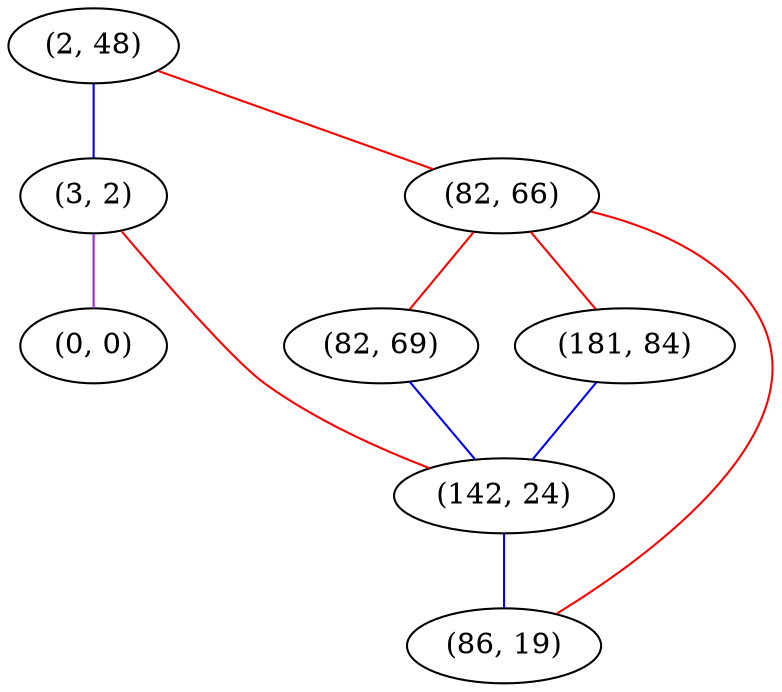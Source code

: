 graph "" {
"(2, 48)";
"(3, 2)";
"(0, 0)";
"(82, 66)";
"(82, 69)";
"(181, 84)";
"(142, 24)";
"(86, 19)";
"(2, 48)" -- "(3, 2)"  [color=blue, key=0, weight=3];
"(2, 48)" -- "(82, 66)"  [color=red, key=0, weight=1];
"(3, 2)" -- "(0, 0)"  [color=purple, key=0, weight=4];
"(3, 2)" -- "(142, 24)"  [color=red, key=0, weight=1];
"(82, 66)" -- "(86, 19)"  [color=red, key=0, weight=1];
"(82, 66)" -- "(82, 69)"  [color=red, key=0, weight=1];
"(82, 66)" -- "(181, 84)"  [color=red, key=0, weight=1];
"(82, 69)" -- "(142, 24)"  [color=blue, key=0, weight=3];
"(181, 84)" -- "(142, 24)"  [color=blue, key=0, weight=3];
"(142, 24)" -- "(86, 19)"  [color=blue, key=0, weight=3];
}
